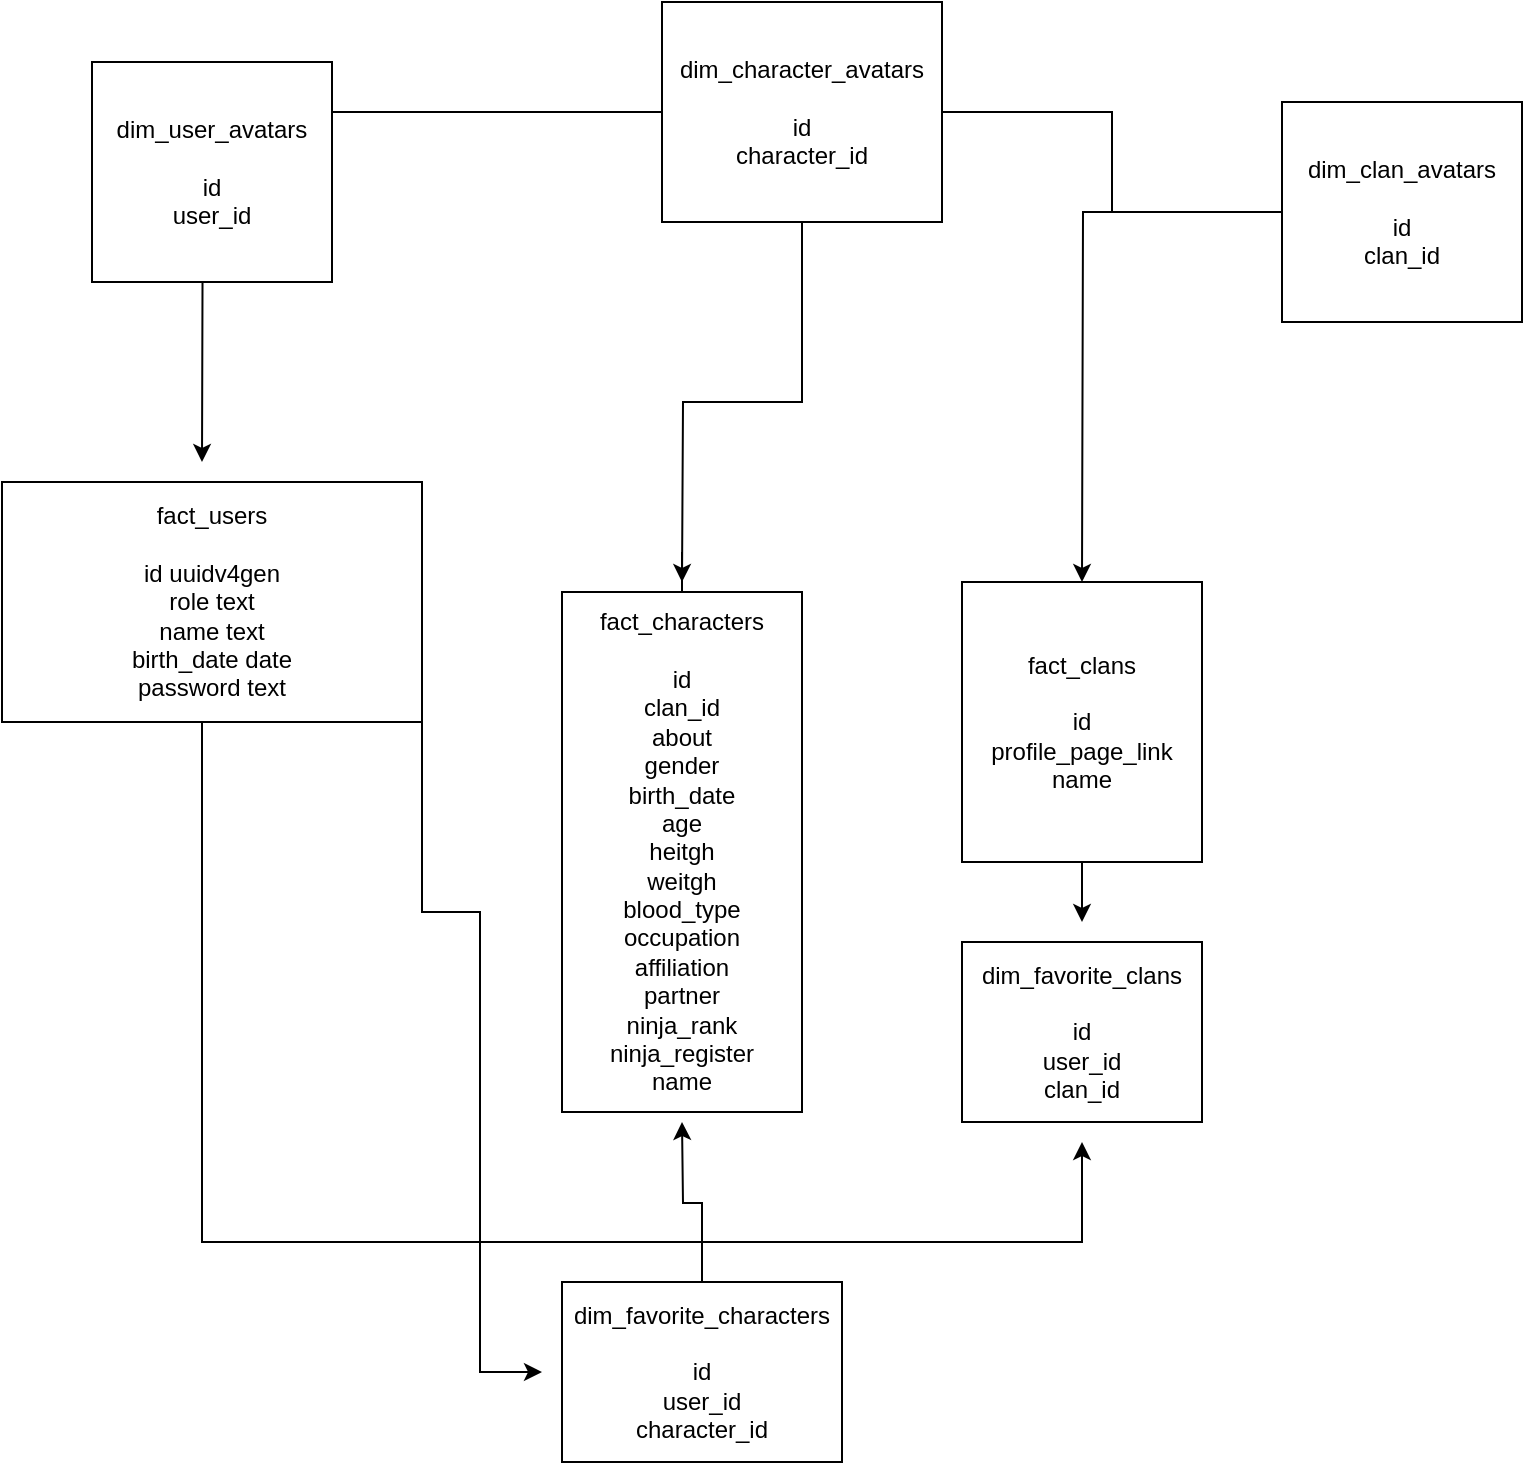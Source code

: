 <mxfile version="20.8.10" type="device"><diagram name="Página-1" id="-6e3eE_YKr453BIfLYDG"><mxGraphModel dx="2510" dy="876" grid="1" gridSize="10" guides="1" tooltips="1" connect="1" arrows="1" fold="1" page="1" pageScale="1" pageWidth="827" pageHeight="1169" math="0" shadow="0"><root><mxCell id="0"/><mxCell id="1" parent="0"/><mxCell id="wbKQMClScMaaxDI_t4eO-10" style="edgeStyle=orthogonalEdgeStyle;rounded=0;orthogonalLoop=1;jettySize=auto;html=1;" parent="1" source="wbKQMClScMaaxDI_t4eO-1" edge="1"><mxGeometry relative="1" as="geometry"><mxPoint x="580" y="600" as="targetPoint"/><Array as="points"><mxPoint x="140" y="650"/><mxPoint x="580" y="650"/></Array></mxGeometry></mxCell><mxCell id="wbKQMClScMaaxDI_t4eO-22" style="edgeStyle=orthogonalEdgeStyle;rounded=0;orthogonalLoop=1;jettySize=auto;html=1;exitX=1;exitY=0.5;exitDx=0;exitDy=0;" parent="1" edge="1"><mxGeometry relative="1" as="geometry"><mxPoint x="250" y="335" as="sourcePoint"/><mxPoint x="310" y="715" as="targetPoint"/><Array as="points"><mxPoint x="250" y="485"/><mxPoint x="279" y="485"/><mxPoint x="279" y="715"/></Array></mxGeometry></mxCell><mxCell id="wbKQMClScMaaxDI_t4eO-1" value="fact_users&lt;br&gt;&lt;br&gt;id uuidv4gen&lt;br&gt;role text&lt;br&gt;name text&lt;br&gt;birth_date date&lt;br&gt;password text" style="rounded=0;whiteSpace=wrap;html=1;" parent="1" vertex="1"><mxGeometry x="40" y="270" width="210" height="120" as="geometry"/></mxCell><mxCell id="wbKQMClScMaaxDI_t4eO-7" style="edgeStyle=orthogonalEdgeStyle;rounded=0;orthogonalLoop=1;jettySize=auto;html=1;" parent="1" source="wbKQMClScMaaxDI_t4eO-2" edge="1"><mxGeometry relative="1" as="geometry"><mxPoint x="380" y="450" as="targetPoint"/></mxGeometry></mxCell><mxCell id="wbKQMClScMaaxDI_t4eO-2" value="fact_characters&lt;br&gt;&lt;br&gt;id&lt;br&gt;clan_id&lt;br&gt;about&lt;br&gt;gender&lt;br&gt;birth_date&lt;br&gt;age&lt;br&gt;heitgh&lt;br&gt;weitgh&lt;br&gt;blood_type&lt;br&gt;occupation&lt;br&gt;affiliation&lt;br&gt;partner&lt;br&gt;ninja_rank&lt;br&gt;ninja_register&lt;br&gt;name" style="rounded=0;whiteSpace=wrap;html=1;" parent="1" vertex="1"><mxGeometry x="320" y="325" width="120" height="260" as="geometry"/></mxCell><mxCell id="wbKQMClScMaaxDI_t4eO-23" style="edgeStyle=orthogonalEdgeStyle;rounded=0;orthogonalLoop=1;jettySize=auto;html=1;" parent="1" source="wbKQMClScMaaxDI_t4eO-3" edge="1"><mxGeometry relative="1" as="geometry"><mxPoint x="580" y="490" as="targetPoint"/></mxGeometry></mxCell><mxCell id="wbKQMClScMaaxDI_t4eO-3" value="fact_clans&lt;br&gt;&lt;br&gt;id&lt;br&gt;profile_page_link&lt;br&gt;name" style="rounded=0;whiteSpace=wrap;html=1;" parent="1" vertex="1"><mxGeometry x="520" y="320" width="120" height="140" as="geometry"/></mxCell><mxCell id="wbKQMClScMaaxDI_t4eO-24" style="edgeStyle=orthogonalEdgeStyle;rounded=0;orthogonalLoop=1;jettySize=auto;html=1;" parent="1" source="wbKQMClScMaaxDI_t4eO-4" edge="1"><mxGeometry relative="1" as="geometry"><mxPoint x="380" y="590" as="targetPoint"/></mxGeometry></mxCell><mxCell id="wbKQMClScMaaxDI_t4eO-4" value="dim_favorite_characters&lt;br&gt;&lt;br&gt;id&lt;br&gt;user_id&lt;br&gt;character_id" style="rounded=0;whiteSpace=wrap;html=1;" parent="1" vertex="1"><mxGeometry x="320" y="670" width="140" height="90" as="geometry"/></mxCell><mxCell id="wbKQMClScMaaxDI_t4eO-8" value="dim_favorite_clans&lt;br&gt;&lt;br&gt;id&lt;br&gt;user_id&lt;br&gt;clan_id" style="rounded=0;whiteSpace=wrap;html=1;" parent="1" vertex="1"><mxGeometry x="520" y="500" width="120" height="90" as="geometry"/></mxCell><mxCell id="wbKQMClScMaaxDI_t4eO-19" style="edgeStyle=orthogonalEdgeStyle;rounded=0;orthogonalLoop=1;jettySize=auto;html=1;" parent="1" source="wbKQMClScMaaxDI_t4eO-17" edge="1"><mxGeometry relative="1" as="geometry"><mxPoint x="140" y="260.0" as="targetPoint"/></mxGeometry></mxCell><mxCell id="wbKQMClScMaaxDI_t4eO-20" style="edgeStyle=orthogonalEdgeStyle;rounded=0;orthogonalLoop=1;jettySize=auto;html=1;" parent="1" source="wbKQMClScMaaxDI_t4eO-17" edge="1"><mxGeometry relative="1" as="geometry"><mxPoint x="380" y="320.0" as="targetPoint"/></mxGeometry></mxCell><mxCell id="wbKQMClScMaaxDI_t4eO-21" style="edgeStyle=orthogonalEdgeStyle;rounded=0;orthogonalLoop=1;jettySize=auto;html=1;startArrow=none;" parent="1" source="FjC3-mZ3TRkUSzvkyaRk-2" edge="1"><mxGeometry relative="1" as="geometry"><mxPoint x="580" y="320" as="targetPoint"/></mxGeometry></mxCell><mxCell id="wbKQMClScMaaxDI_t4eO-17" value="dim_character_avatars&lt;br&gt;&lt;br&gt;id&lt;br&gt;character_id" style="rounded=0;whiteSpace=wrap;html=1;" parent="1" vertex="1"><mxGeometry x="370" y="30" width="140" height="110" as="geometry"/></mxCell><mxCell id="FjC3-mZ3TRkUSzvkyaRk-1" value="dim_user_avatars&lt;br&gt;&lt;br&gt;id&lt;br&gt;user_id" style="rounded=0;whiteSpace=wrap;html=1;" parent="1" vertex="1"><mxGeometry x="85" y="60" width="120" height="110" as="geometry"/></mxCell><mxCell id="FjC3-mZ3TRkUSzvkyaRk-3" value="" style="edgeStyle=orthogonalEdgeStyle;rounded=0;orthogonalLoop=1;jettySize=auto;html=1;endArrow=none;" parent="1" source="wbKQMClScMaaxDI_t4eO-17" target="FjC3-mZ3TRkUSzvkyaRk-2" edge="1"><mxGeometry relative="1" as="geometry"><mxPoint x="580" y="320" as="targetPoint"/><mxPoint x="474" y="135" as="sourcePoint"/></mxGeometry></mxCell><mxCell id="FjC3-mZ3TRkUSzvkyaRk-2" value="dim_clan_avatars&lt;br&gt;&lt;br&gt;id&lt;br&gt;clan_id" style="rounded=0;whiteSpace=wrap;html=1;" parent="1" vertex="1"><mxGeometry x="680" y="80" width="120" height="110" as="geometry"/></mxCell></root></mxGraphModel></diagram></mxfile>